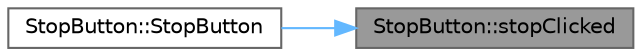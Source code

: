 digraph "StopButton::stopClicked"
{
 // LATEX_PDF_SIZE
  bgcolor="transparent";
  edge [fontname=Helvetica,fontsize=10,labelfontname=Helvetica,labelfontsize=10];
  node [fontname=Helvetica,fontsize=10,shape=box,height=0.2,width=0.4];
  rankdir="RL";
  Node1 [id="Node000001",label="StopButton::stopClicked",height=0.2,width=0.4,color="gray40", fillcolor="grey60", style="filled", fontcolor="black",tooltip="Slot function called when the stop button is clicked. Emits the stop signal."];
  Node1 -> Node2 [id="edge1_Node000001_Node000002",dir="back",color="steelblue1",style="solid",tooltip=" "];
  Node2 [id="Node000002",label="StopButton::StopButton",height=0.2,width=0.4,color="grey40", fillcolor="white", style="filled",URL="$class_stop_button.html#a3e248d0e3ddb112da074fa90c08dddee",tooltip="Constructs a StopButton widget."];
}
